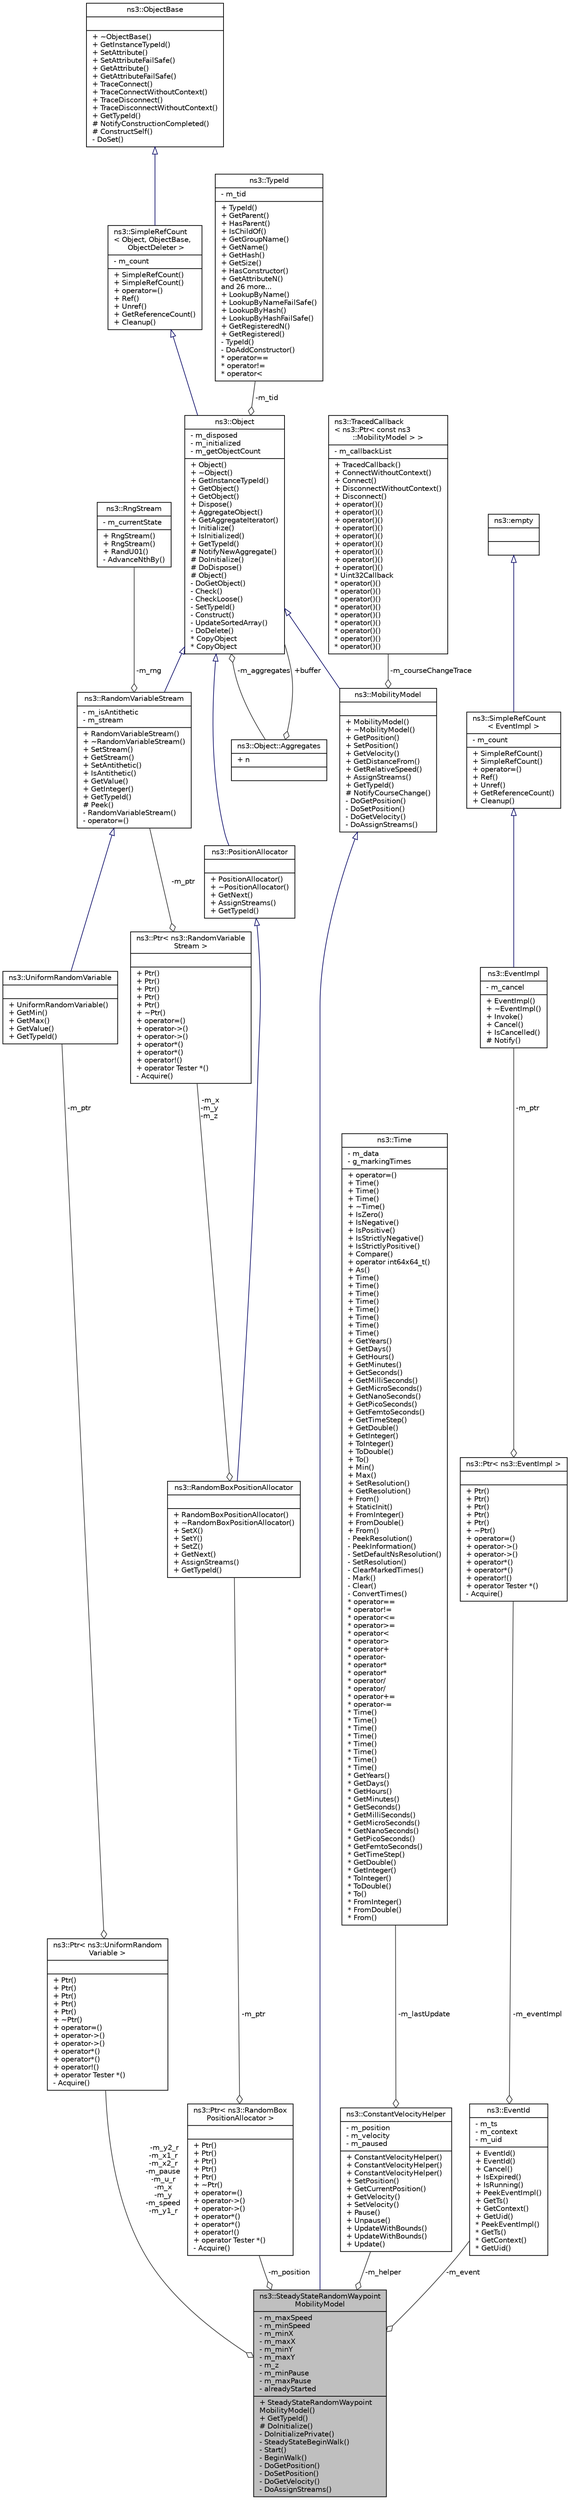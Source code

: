 digraph "ns3::SteadyStateRandomWaypointMobilityModel"
{
  edge [fontname="Helvetica",fontsize="10",labelfontname="Helvetica",labelfontsize="10"];
  node [fontname="Helvetica",fontsize="10",shape=record];
  Node1 [label="{ns3::SteadyStateRandomWaypoint\lMobilityModel\n|- m_maxSpeed\l- m_minSpeed\l- m_minX\l- m_maxX\l- m_minY\l- m_maxY\l- m_z\l- m_minPause\l- m_maxPause\l- alreadyStarted\l|+ SteadyStateRandomWaypoint\lMobilityModel()\l+ GetTypeId()\l# DoInitialize()\l- DoInitializePrivate()\l- SteadyStateBeginWalk()\l- Start()\l- BeginWalk()\l- DoGetPosition()\l- DoSetPosition()\l- DoGetVelocity()\l- DoAssignStreams()\l}",height=0.2,width=0.4,color="black", fillcolor="grey75", style="filled", fontcolor="black"];
  Node2 -> Node1 [dir="back",color="midnightblue",fontsize="10",style="solid",arrowtail="onormal"];
  Node2 [label="{ns3::MobilityModel\n||+ MobilityModel()\l+ ~MobilityModel()\l+ GetPosition()\l+ SetPosition()\l+ GetVelocity()\l+ GetDistanceFrom()\l+ GetRelativeSpeed()\l+ AssignStreams()\l+ GetTypeId()\l# NotifyCourseChange()\l- DoGetPosition()\l- DoSetPosition()\l- DoGetVelocity()\l- DoAssignStreams()\l}",height=0.2,width=0.4,color="black", fillcolor="white", style="filled",URL="$d4/dc5/classns3_1_1MobilityModel.html",tooltip="Keep track of the current position and velocity of an object. "];
  Node3 -> Node2 [dir="back",color="midnightblue",fontsize="10",style="solid",arrowtail="onormal"];
  Node3 [label="{ns3::Object\n|- m_disposed\l- m_initialized\l- m_getObjectCount\l|+ Object()\l+ ~Object()\l+ GetInstanceTypeId()\l+ GetObject()\l+ GetObject()\l+ Dispose()\l+ AggregateObject()\l+ GetAggregateIterator()\l+ Initialize()\l+ IsInitialized()\l+ GetTypeId()\l# NotifyNewAggregate()\l# DoInitialize()\l# DoDispose()\l# Object()\l- DoGetObject()\l- Check()\l- CheckLoose()\l- SetTypeId()\l- Construct()\l- UpdateSortedArray()\l- DoDelete()\l* CopyObject\l* CopyObject\l}",height=0.2,width=0.4,color="black", fillcolor="white", style="filled",URL="$d9/d77/classns3_1_1Object.html",tooltip="A base class which provides memory management and object aggregation. "];
  Node4 -> Node3 [dir="back",color="midnightblue",fontsize="10",style="solid",arrowtail="onormal"];
  Node4 [label="{ns3::SimpleRefCount\l\< Object, ObjectBase,\l ObjectDeleter \>\n|- m_count\l|+ SimpleRefCount()\l+ SimpleRefCount()\l+ operator=()\l+ Ref()\l+ Unref()\l+ GetReferenceCount()\l+ Cleanup()\l}",height=0.2,width=0.4,color="black", fillcolor="white", style="filled",URL="$da/da1/classns3_1_1SimpleRefCount.html"];
  Node5 -> Node4 [dir="back",color="midnightblue",fontsize="10",style="solid",arrowtail="onormal"];
  Node5 [label="{ns3::ObjectBase\n||+ ~ObjectBase()\l+ GetInstanceTypeId()\l+ SetAttribute()\l+ SetAttributeFailSafe()\l+ GetAttribute()\l+ GetAttributeFailSafe()\l+ TraceConnect()\l+ TraceConnectWithoutContext()\l+ TraceDisconnect()\l+ TraceDisconnectWithoutContext()\l+ GetTypeId()\l# NotifyConstructionCompleted()\l# ConstructSelf()\l- DoSet()\l}",height=0.2,width=0.4,color="black", fillcolor="white", style="filled",URL="$d2/dac/classns3_1_1ObjectBase.html",tooltip="Anchor the ns-3 type and attribute system. "];
  Node6 -> Node3 [color="grey25",fontsize="10",style="solid",label=" -m_tid" ,arrowhead="odiamond"];
  Node6 [label="{ns3::TypeId\n|- m_tid\l|+ TypeId()\l+ GetParent()\l+ HasParent()\l+ IsChildOf()\l+ GetGroupName()\l+ GetName()\l+ GetHash()\l+ GetSize()\l+ HasConstructor()\l+ GetAttributeN()\land 26 more...\l+ LookupByName()\l+ LookupByNameFailSafe()\l+ LookupByHash()\l+ LookupByHashFailSafe()\l+ GetRegisteredN()\l+ GetRegistered()\l- TypeId()\l- DoAddConstructor()\l* operator==\l* operator!=\l* operator\<\l}",height=0.2,width=0.4,color="black", fillcolor="white", style="filled",URL="$d6/d11/classns3_1_1TypeId.html",tooltip="a unique identifier for an interface. "];
  Node7 -> Node3 [color="grey25",fontsize="10",style="solid",label=" -m_aggregates" ,arrowhead="odiamond"];
  Node7 [label="{ns3::Object::Aggregates\n|+ n\l|}",height=0.2,width=0.4,color="black", fillcolor="white", style="filled",URL="$d5/de9/structns3_1_1Object_1_1Aggregates.html"];
  Node3 -> Node7 [color="grey25",fontsize="10",style="solid",label=" +buffer" ,arrowhead="odiamond"];
  Node8 -> Node2 [color="grey25",fontsize="10",style="solid",label=" -m_courseChangeTrace" ,arrowhead="odiamond"];
  Node8 [label="{ns3::TracedCallback\l\< ns3::Ptr\< const ns3\l::MobilityModel \> \>\n|- m_callbackList\l|+ TracedCallback()\l+ ConnectWithoutContext()\l+ Connect()\l+ DisconnectWithoutContext()\l+ Disconnect()\l+ operator()()\l+ operator()()\l+ operator()()\l+ operator()()\l+ operator()()\l+ operator()()\l+ operator()()\l+ operator()()\l+ operator()()\l* Uint32Callback\l* operator()()\l* operator()()\l* operator()()\l* operator()()\l* operator()()\l* operator()()\l* operator()()\l* operator()()\l* operator()()\l}",height=0.2,width=0.4,color="black", fillcolor="white", style="filled",URL="$df/dec/classns3_1_1TracedCallback.html"];
  Node9 -> Node1 [color="grey25",fontsize="10",style="solid",label=" -m_helper" ,arrowhead="odiamond"];
  Node9 [label="{ns3::ConstantVelocityHelper\n|- m_position\l- m_velocity\l- m_paused\l|+ ConstantVelocityHelper()\l+ ConstantVelocityHelper()\l+ ConstantVelocityHelper()\l+ SetPosition()\l+ GetCurrentPosition()\l+ GetVelocity()\l+ SetVelocity()\l+ Pause()\l+ Unpause()\l+ UpdateWithBounds()\l+ UpdateWithBounds()\l+ Update()\l}",height=0.2,width=0.4,color="black", fillcolor="white", style="filled",URL="$db/d45/classns3_1_1ConstantVelocityHelper.html",tooltip="Utility class used to move node with constant velocity. "];
  Node10 -> Node9 [color="grey25",fontsize="10",style="solid",label=" -m_lastUpdate" ,arrowhead="odiamond"];
  Node10 [label="{ns3::Time\n|- m_data\l- g_markingTimes\l|+ operator=()\l+ Time()\l+ Time()\l+ Time()\l+ ~Time()\l+ IsZero()\l+ IsNegative()\l+ IsPositive()\l+ IsStrictlyNegative()\l+ IsStrictlyPositive()\l+ Compare()\l+ operator int64x64_t()\l+ As()\l+ Time()\l+ Time()\l+ Time()\l+ Time()\l+ Time()\l+ Time()\l+ Time()\l+ Time()\l+ GetYears()\l+ GetDays()\l+ GetHours()\l+ GetMinutes()\l+ GetSeconds()\l+ GetMilliSeconds()\l+ GetMicroSeconds()\l+ GetNanoSeconds()\l+ GetPicoSeconds()\l+ GetFemtoSeconds()\l+ GetTimeStep()\l+ GetDouble()\l+ GetInteger()\l+ ToInteger()\l+ ToDouble()\l+ To()\l+ Min()\l+ Max()\l+ SetResolution()\l+ GetResolution()\l+ From()\l+ StaticInit()\l+ FromInteger()\l+ FromDouble()\l+ From()\l- PeekResolution()\l- PeekInformation()\l- SetDefaultNsResolution()\l- SetResolution()\l- ClearMarkedTimes()\l- Mark()\l- Clear()\l- ConvertTimes()\l* operator==\l* operator!=\l* operator\<=\l* operator\>=\l* operator\<\l* operator\>\l* operator+\l* operator-\l* operator*\l* operator*\l* operator/\l* operator/\l* operator+=\l* operator-=\l* Time()\l* Time()\l* Time()\l* Time()\l* Time()\l* Time()\l* Time()\l* Time()\l* GetYears()\l* GetDays()\l* GetHours()\l* GetMinutes()\l* GetSeconds()\l* GetMilliSeconds()\l* GetMicroSeconds()\l* GetNanoSeconds()\l* GetPicoSeconds()\l* GetFemtoSeconds()\l* GetTimeStep()\l* GetDouble()\l* GetInteger()\l* ToInteger()\l* ToDouble()\l* To()\l* FromInteger()\l* FromDouble()\l* From()\l}",height=0.2,width=0.4,color="black", fillcolor="white", style="filled",URL="$dc/d04/classns3_1_1Time.html",tooltip="Simulation virtual time values and global simulation resolution. "];
  Node11 -> Node1 [color="grey25",fontsize="10",style="solid",label=" -m_event" ,arrowhead="odiamond"];
  Node11 [label="{ns3::EventId\n|- m_ts\l- m_context\l- m_uid\l|+ EventId()\l+ EventId()\l+ Cancel()\l+ IsExpired()\l+ IsRunning()\l+ PeekEventImpl()\l+ GetTs()\l+ GetContext()\l+ GetUid()\l* PeekEventImpl()\l* GetTs()\l* GetContext()\l* GetUid()\l}",height=0.2,width=0.4,color="black", fillcolor="white", style="filled",URL="$d1/df8/classns3_1_1EventId.html",tooltip="An identifier for simulation events. "];
  Node12 -> Node11 [color="grey25",fontsize="10",style="solid",label=" -m_eventImpl" ,arrowhead="odiamond"];
  Node12 [label="{ns3::Ptr\< ns3::EventImpl \>\n||+ Ptr()\l+ Ptr()\l+ Ptr()\l+ Ptr()\l+ Ptr()\l+ ~Ptr()\l+ operator=()\l+ operator-\>()\l+ operator-\>()\l+ operator*()\l+ operator*()\l+ operator!()\l+ operator Tester *()\l- Acquire()\l}",height=0.2,width=0.4,color="black", fillcolor="white", style="filled",URL="$dc/d90/classns3_1_1Ptr.html"];
  Node13 -> Node12 [color="grey25",fontsize="10",style="solid",label=" -m_ptr" ,arrowhead="odiamond"];
  Node13 [label="{ns3::EventImpl\n|- m_cancel\l|+ EventImpl()\l+ ~EventImpl()\l+ Invoke()\l+ Cancel()\l+ IsCancelled()\l# Notify()\l}",height=0.2,width=0.4,color="black", fillcolor="white", style="filled",URL="$da/def/classns3_1_1EventImpl.html",tooltip="A simulation event. "];
  Node14 -> Node13 [dir="back",color="midnightblue",fontsize="10",style="solid",arrowtail="onormal"];
  Node14 [label="{ns3::SimpleRefCount\l\< EventImpl \>\n|- m_count\l|+ SimpleRefCount()\l+ SimpleRefCount()\l+ operator=()\l+ Ref()\l+ Unref()\l+ GetReferenceCount()\l+ Cleanup()\l}",height=0.2,width=0.4,color="black", fillcolor="white", style="filled",URL="$da/da1/classns3_1_1SimpleRefCount.html"];
  Node15 -> Node14 [dir="back",color="midnightblue",fontsize="10",style="solid",arrowtail="onormal"];
  Node15 [label="{ns3::empty\n||}",height=0.2,width=0.4,color="black", fillcolor="white", style="filled",URL="$d9/d6a/classns3_1_1empty.html",tooltip="make Callback use a separate empty type "];
  Node16 -> Node1 [color="grey25",fontsize="10",style="solid",label=" -m_position" ,arrowhead="odiamond"];
  Node16 [label="{ns3::Ptr\< ns3::RandomBox\lPositionAllocator \>\n||+ Ptr()\l+ Ptr()\l+ Ptr()\l+ Ptr()\l+ Ptr()\l+ ~Ptr()\l+ operator=()\l+ operator-\>()\l+ operator-\>()\l+ operator*()\l+ operator*()\l+ operator!()\l+ operator Tester *()\l- Acquire()\l}",height=0.2,width=0.4,color="black", fillcolor="white", style="filled",URL="$dc/d90/classns3_1_1Ptr.html"];
  Node17 -> Node16 [color="grey25",fontsize="10",style="solid",label=" -m_ptr" ,arrowhead="odiamond"];
  Node17 [label="{ns3::RandomBoxPositionAllocator\n||+ RandomBoxPositionAllocator()\l+ ~RandomBoxPositionAllocator()\l+ SetX()\l+ SetY()\l+ SetZ()\l+ GetNext()\l+ AssignStreams()\l+ GetTypeId()\l}",height=0.2,width=0.4,color="black", fillcolor="white", style="filled",URL="$d4/d49/classns3_1_1RandomBoxPositionAllocator.html",tooltip="Allocate random positions within a 3D box according to a set of three random variables. "];
  Node18 -> Node17 [dir="back",color="midnightblue",fontsize="10",style="solid",arrowtail="onormal"];
  Node18 [label="{ns3::PositionAllocator\n||+ PositionAllocator()\l+ ~PositionAllocator()\l+ GetNext()\l+ AssignStreams()\l+ GetTypeId()\l}",height=0.2,width=0.4,color="black", fillcolor="white", style="filled",URL="$d7/dd9/classns3_1_1PositionAllocator.html",tooltip="Allocate a set of positions. The allocation strategy is implemented in subclasses. "];
  Node3 -> Node18 [dir="back",color="midnightblue",fontsize="10",style="solid",arrowtail="onormal"];
  Node19 -> Node17 [color="grey25",fontsize="10",style="solid",label=" -m_x\n-m_y\n-m_z" ,arrowhead="odiamond"];
  Node19 [label="{ns3::Ptr\< ns3::RandomVariable\lStream \>\n||+ Ptr()\l+ Ptr()\l+ Ptr()\l+ Ptr()\l+ Ptr()\l+ ~Ptr()\l+ operator=()\l+ operator-\>()\l+ operator-\>()\l+ operator*()\l+ operator*()\l+ operator!()\l+ operator Tester *()\l- Acquire()\l}",height=0.2,width=0.4,color="black", fillcolor="white", style="filled",URL="$dc/d90/classns3_1_1Ptr.html"];
  Node20 -> Node19 [color="grey25",fontsize="10",style="solid",label=" -m_ptr" ,arrowhead="odiamond"];
  Node20 [label="{ns3::RandomVariableStream\n|- m_isAntithetic\l- m_stream\l|+ RandomVariableStream()\l+ ~RandomVariableStream()\l+ SetStream()\l+ GetStream()\l+ SetAntithetic()\l+ IsAntithetic()\l+ GetValue()\l+ GetInteger()\l+ GetTypeId()\l# Peek()\l- RandomVariableStream()\l- operator=()\l}",height=0.2,width=0.4,color="black", fillcolor="white", style="filled",URL="$dc/daa/classns3_1_1RandomVariableStream.html",tooltip="The basic uniform Random Number Generator (RNG). "];
  Node3 -> Node20 [dir="back",color="midnightblue",fontsize="10",style="solid",arrowtail="onormal"];
  Node21 -> Node20 [color="grey25",fontsize="10",style="solid",label=" -m_rng" ,arrowhead="odiamond"];
  Node21 [label="{ns3::RngStream\n|- m_currentState\l|+ RngStream()\l+ RngStream()\l+ RandU01()\l- AdvanceNthBy()\l}",height=0.2,width=0.4,color="black", fillcolor="white", style="filled",URL="$da/d35/classns3_1_1RngStream.html",tooltip="Combined Multiple-Recursive Generator MRG32k3a. "];
  Node22 -> Node1 [color="grey25",fontsize="10",style="solid",label=" -m_y2_r\n-m_x1_r\n-m_x2_r\n-m_pause\n-m_u_r\n-m_x\n-m_y\n-m_speed\n-m_y1_r" ,arrowhead="odiamond"];
  Node22 [label="{ns3::Ptr\< ns3::UniformRandom\lVariable \>\n||+ Ptr()\l+ Ptr()\l+ Ptr()\l+ Ptr()\l+ Ptr()\l+ ~Ptr()\l+ operator=()\l+ operator-\>()\l+ operator-\>()\l+ operator*()\l+ operator*()\l+ operator!()\l+ operator Tester *()\l- Acquire()\l}",height=0.2,width=0.4,color="black", fillcolor="white", style="filled",URL="$dc/d90/classns3_1_1Ptr.html"];
  Node23 -> Node22 [color="grey25",fontsize="10",style="solid",label=" -m_ptr" ,arrowhead="odiamond"];
  Node23 [label="{ns3::UniformRandomVariable\n||+ UniformRandomVariable()\l+ GetMin()\l+ GetMax()\l+ GetValue()\l+ GetTypeId()\l}",height=0.2,width=0.4,color="black", fillcolor="white", style="filled",URL="$d0/d5b/classns3_1_1UniformRandomVariable.html",tooltip="The uniform distribution Random Number Generator (RNG). "];
  Node20 -> Node23 [dir="back",color="midnightblue",fontsize="10",style="solid",arrowtail="onormal"];
}
